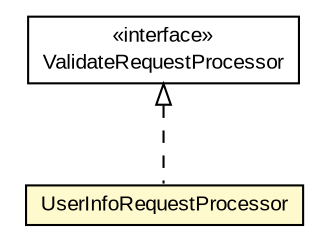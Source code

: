 #!/usr/local/bin/dot
#
# Class diagram 
# Generated by UMLGraph version R5_6-24-gf6e263 (http://www.umlgraph.org/)
#

digraph G {
	edge [fontname="arial",fontsize=10,labelfontname="arial",labelfontsize=10];
	node [fontname="arial",fontsize=10,shape=plaintext];
	nodesep=0.25;
	ranksep=0.5;
	// net.trajano.openidconnect.jaspic.internal.ValidateRequestProcessor
	c10606 [label=<<table title="net.trajano.openidconnect.jaspic.internal.ValidateRequestProcessor" border="0" cellborder="1" cellspacing="0" cellpadding="2" port="p" href="../ValidateRequestProcessor.html">
		<tr><td><table border="0" cellspacing="0" cellpadding="1">
<tr><td align="center" balign="center"> &#171;interface&#187; </td></tr>
<tr><td align="center" balign="center"> ValidateRequestProcessor </td></tr>
		</table></td></tr>
		</table>>, URL="../ValidateRequestProcessor.html", fontname="arial", fontcolor="black", fontsize=10.0];
	// net.trajano.openidconnect.jaspic.internal.processors.UserInfoRequestProcessor
	c10616 [label=<<table title="net.trajano.openidconnect.jaspic.internal.processors.UserInfoRequestProcessor" border="0" cellborder="1" cellspacing="0" cellpadding="2" port="p" bgcolor="lemonChiffon" href="./UserInfoRequestProcessor.html">
		<tr><td><table border="0" cellspacing="0" cellpadding="1">
<tr><td align="center" balign="center"> UserInfoRequestProcessor </td></tr>
		</table></td></tr>
		</table>>, URL="./UserInfoRequestProcessor.html", fontname="arial", fontcolor="black", fontsize=10.0];
	//net.trajano.openidconnect.jaspic.internal.processors.UserInfoRequestProcessor implements net.trajano.openidconnect.jaspic.internal.ValidateRequestProcessor
	c10606:p -> c10616:p [dir=back,arrowtail=empty,style=dashed];
}

